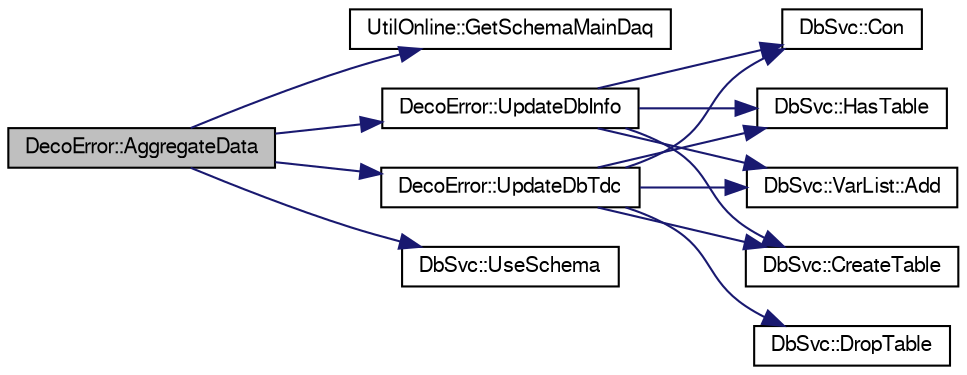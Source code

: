 digraph "DecoError::AggregateData"
{
  bgcolor="transparent";
  edge [fontname="FreeSans",fontsize="10",labelfontname="FreeSans",labelfontsize="10"];
  node [fontname="FreeSans",fontsize="10",shape=record];
  rankdir="LR";
  Node1 [label="DecoError::AggregateData",height=0.2,width=0.4,color="black", fillcolor="grey75", style="filled" fontcolor="black"];
  Node1 -> Node2 [color="midnightblue",fontsize="10",style="solid",fontname="FreeSans"];
  Node2 [label="UtilOnline::GetSchemaMainDaq",height=0.2,width=0.4,color="black",URL="$df/da2/classUtilOnline.html#a00d1fcb82a573b7108b27d67e4320b63"];
  Node1 -> Node3 [color="midnightblue",fontsize="10",style="solid",fontname="FreeSans"];
  Node3 [label="DecoError::UpdateDbInfo",height=0.2,width=0.4,color="black",URL="$d3/d6b/classDecoError.html#ab8e9e7bd41ed47c98f386e918163bd35"];
  Node3 -> Node4 [color="midnightblue",fontsize="10",style="solid",fontname="FreeSans"];
  Node4 [label="DbSvc::HasTable",height=0.2,width=0.4,color="black",URL="$d2/da4/classDbSvc.html#af7e30673551b9cbc6d0ad9e37e4ec35b"];
  Node3 -> Node5 [color="midnightblue",fontsize="10",style="solid",fontname="FreeSans"];
  Node5 [label="DbSvc::VarList::Add",height=0.2,width=0.4,color="black",URL="$da/dfa/classDbSvc_1_1VarList.html#a8835fc0ecc4041873b5e15dbb35a5218"];
  Node3 -> Node6 [color="midnightblue",fontsize="10",style="solid",fontname="FreeSans"];
  Node6 [label="DbSvc::CreateTable",height=0.2,width=0.4,color="black",URL="$d2/da4/classDbSvc.html#abc037dbd5084422aacdfa76bd0e8d2b7"];
  Node3 -> Node7 [color="midnightblue",fontsize="10",style="solid",fontname="FreeSans"];
  Node7 [label="DbSvc::Con",height=0.2,width=0.4,color="black",URL="$d2/da4/classDbSvc.html#af342c238c151003ac35ca3e96f60d02e"];
  Node1 -> Node8 [color="midnightblue",fontsize="10",style="solid",fontname="FreeSans"];
  Node8 [label="DecoError::UpdateDbTdc",height=0.2,width=0.4,color="black",URL="$d3/d6b/classDecoError.html#aa0a7edf6ea1a3dfe2690a15e2ca9ee51"];
  Node8 -> Node9 [color="midnightblue",fontsize="10",style="solid",fontname="FreeSans"];
  Node9 [label="DbSvc::DropTable",height=0.2,width=0.4,color="black",URL="$d2/da4/classDbSvc.html#a7a6da517bc72f88c593f1102378dfdba"];
  Node8 -> Node4 [color="midnightblue",fontsize="10",style="solid",fontname="FreeSans"];
  Node8 -> Node5 [color="midnightblue",fontsize="10",style="solid",fontname="FreeSans"];
  Node8 -> Node6 [color="midnightblue",fontsize="10",style="solid",fontname="FreeSans"];
  Node8 -> Node7 [color="midnightblue",fontsize="10",style="solid",fontname="FreeSans"];
  Node1 -> Node10 [color="midnightblue",fontsize="10",style="solid",fontname="FreeSans"];
  Node10 [label="DbSvc::UseSchema",height=0.2,width=0.4,color="black",URL="$d2/da4/classDbSvc.html#a7e4cc05e20e0a21eef9c185c34c51044"];
}
